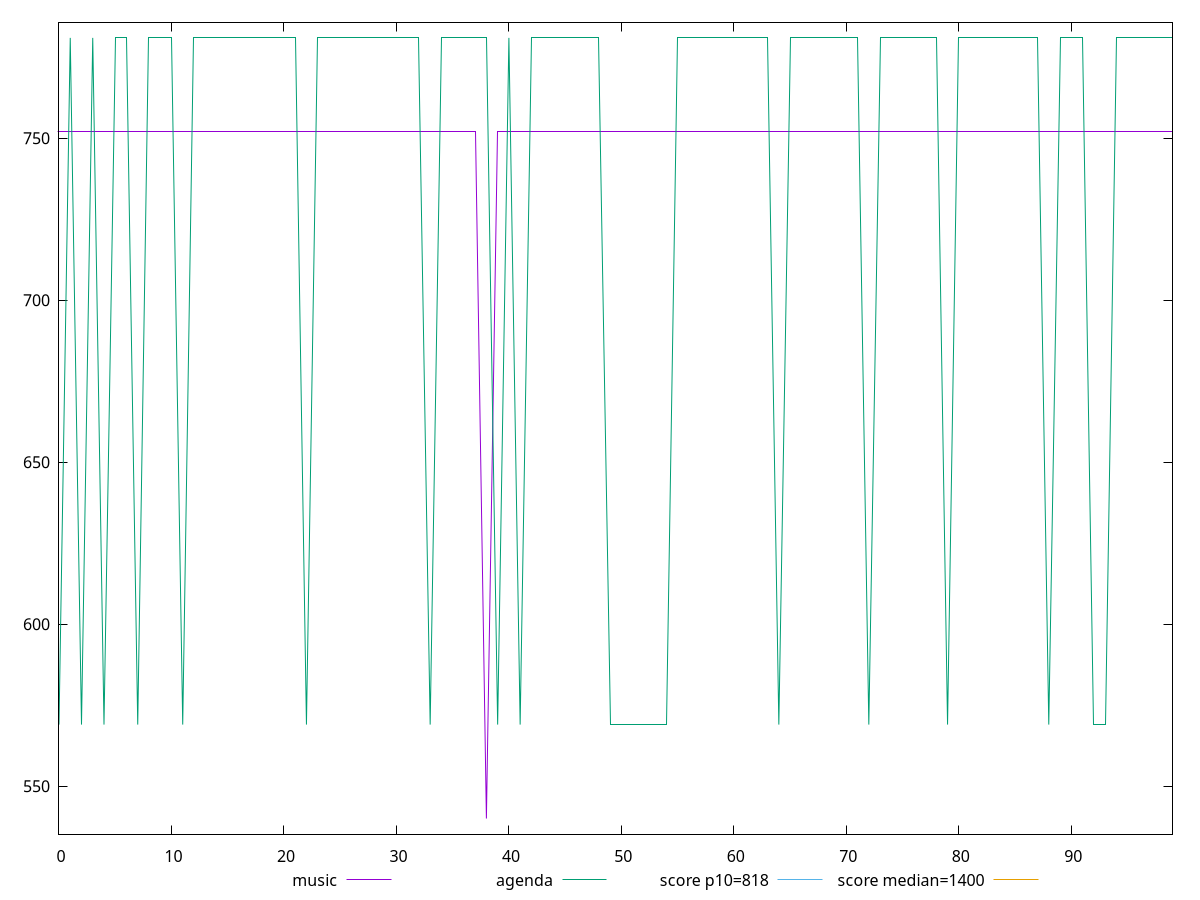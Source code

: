 reset

$music <<EOF
0 752
1 752
2 752
3 752
4 752
5 752
6 752
7 752
8 752
9 752
10 752
11 752
12 752
13 752
14 752
15 752
16 752
17 752
18 752
19 752
20 752
21 752
22 752
23 752
24 752
25 752
26 752
27 752
28 752
29 752
30 752
31 752
32 752
33 752
34 752
35 752
36 752
37 752
38 540
39 752
40 752
41 752
42 752
43 752
44 752
45 752
46 752
47 752
48 752
49 752
50 752
51 752
52 752
53 752
54 752
55 752
56 752
57 752
58 752
59 752
60 752
61 752
62 752
63 752
64 752
65 752
66 752
67 752
68 752
69 752
70 752
71 752
72 752
73 752
74 752
75 752
76 752
77 752
78 752
79 752
80 752
81 752
82 752
83 752
84 752
85 752
86 752
87 752
88 752
89 752
90 752
91 752
92 752
93 752
94 752
95 752
96 752
97 752
98 752
99 752
EOF

$agenda <<EOF
0 569
1 781
2 569
3 781
4 569
5 781
6 781
7 569
8 781
9 781
10 781
11 569
12 781
13 781
14 781
15 781
16 781
17 781
18 781
19 781
20 781
21 781
22 569
23 781
24 781
25 781
26 781
27 781
28 781
29 781
30 781
31 781
32 781
33 569
34 781
35 781
36 781
37 781
38 781
39 569
40 781
41 569
42 781
43 781
44 781
45 781
46 781
47 781
48 781
49 569
50 569
51 569
52 569
53 569
54 569
55 781
56 781
57 781
58 781
59 781
60 781
61 781
62 781
63 781
64 569
65 781
66 781
67 781
68 781
69 781
70 781
71 781
72 569
73 781
74 781
75 781
76 781
77 781
78 781
79 569
80 781
81 781
82 781
83 781
84 781
85 781
86 781
87 781
88 569
89 781
90 781
91 781
92 569
93 569
94 781
95 781
96 781
97 781
98 781
99 781
EOF

set key outside below
set xrange [0:99]
set yrange [535.18:785.82]
set trange [535.18:785.82]
set terminal svg size 640, 520 enhanced background rgb 'white'
set output "report/report_00029_2021-02-24T13-36-40.390Z/dom-size/comparison/line/0_vs_1.svg"

plot $music title "music" with line, \
     $agenda title "agenda" with line, \
     818 title "score p10=818", \
     1400 title "score median=1400"

reset
